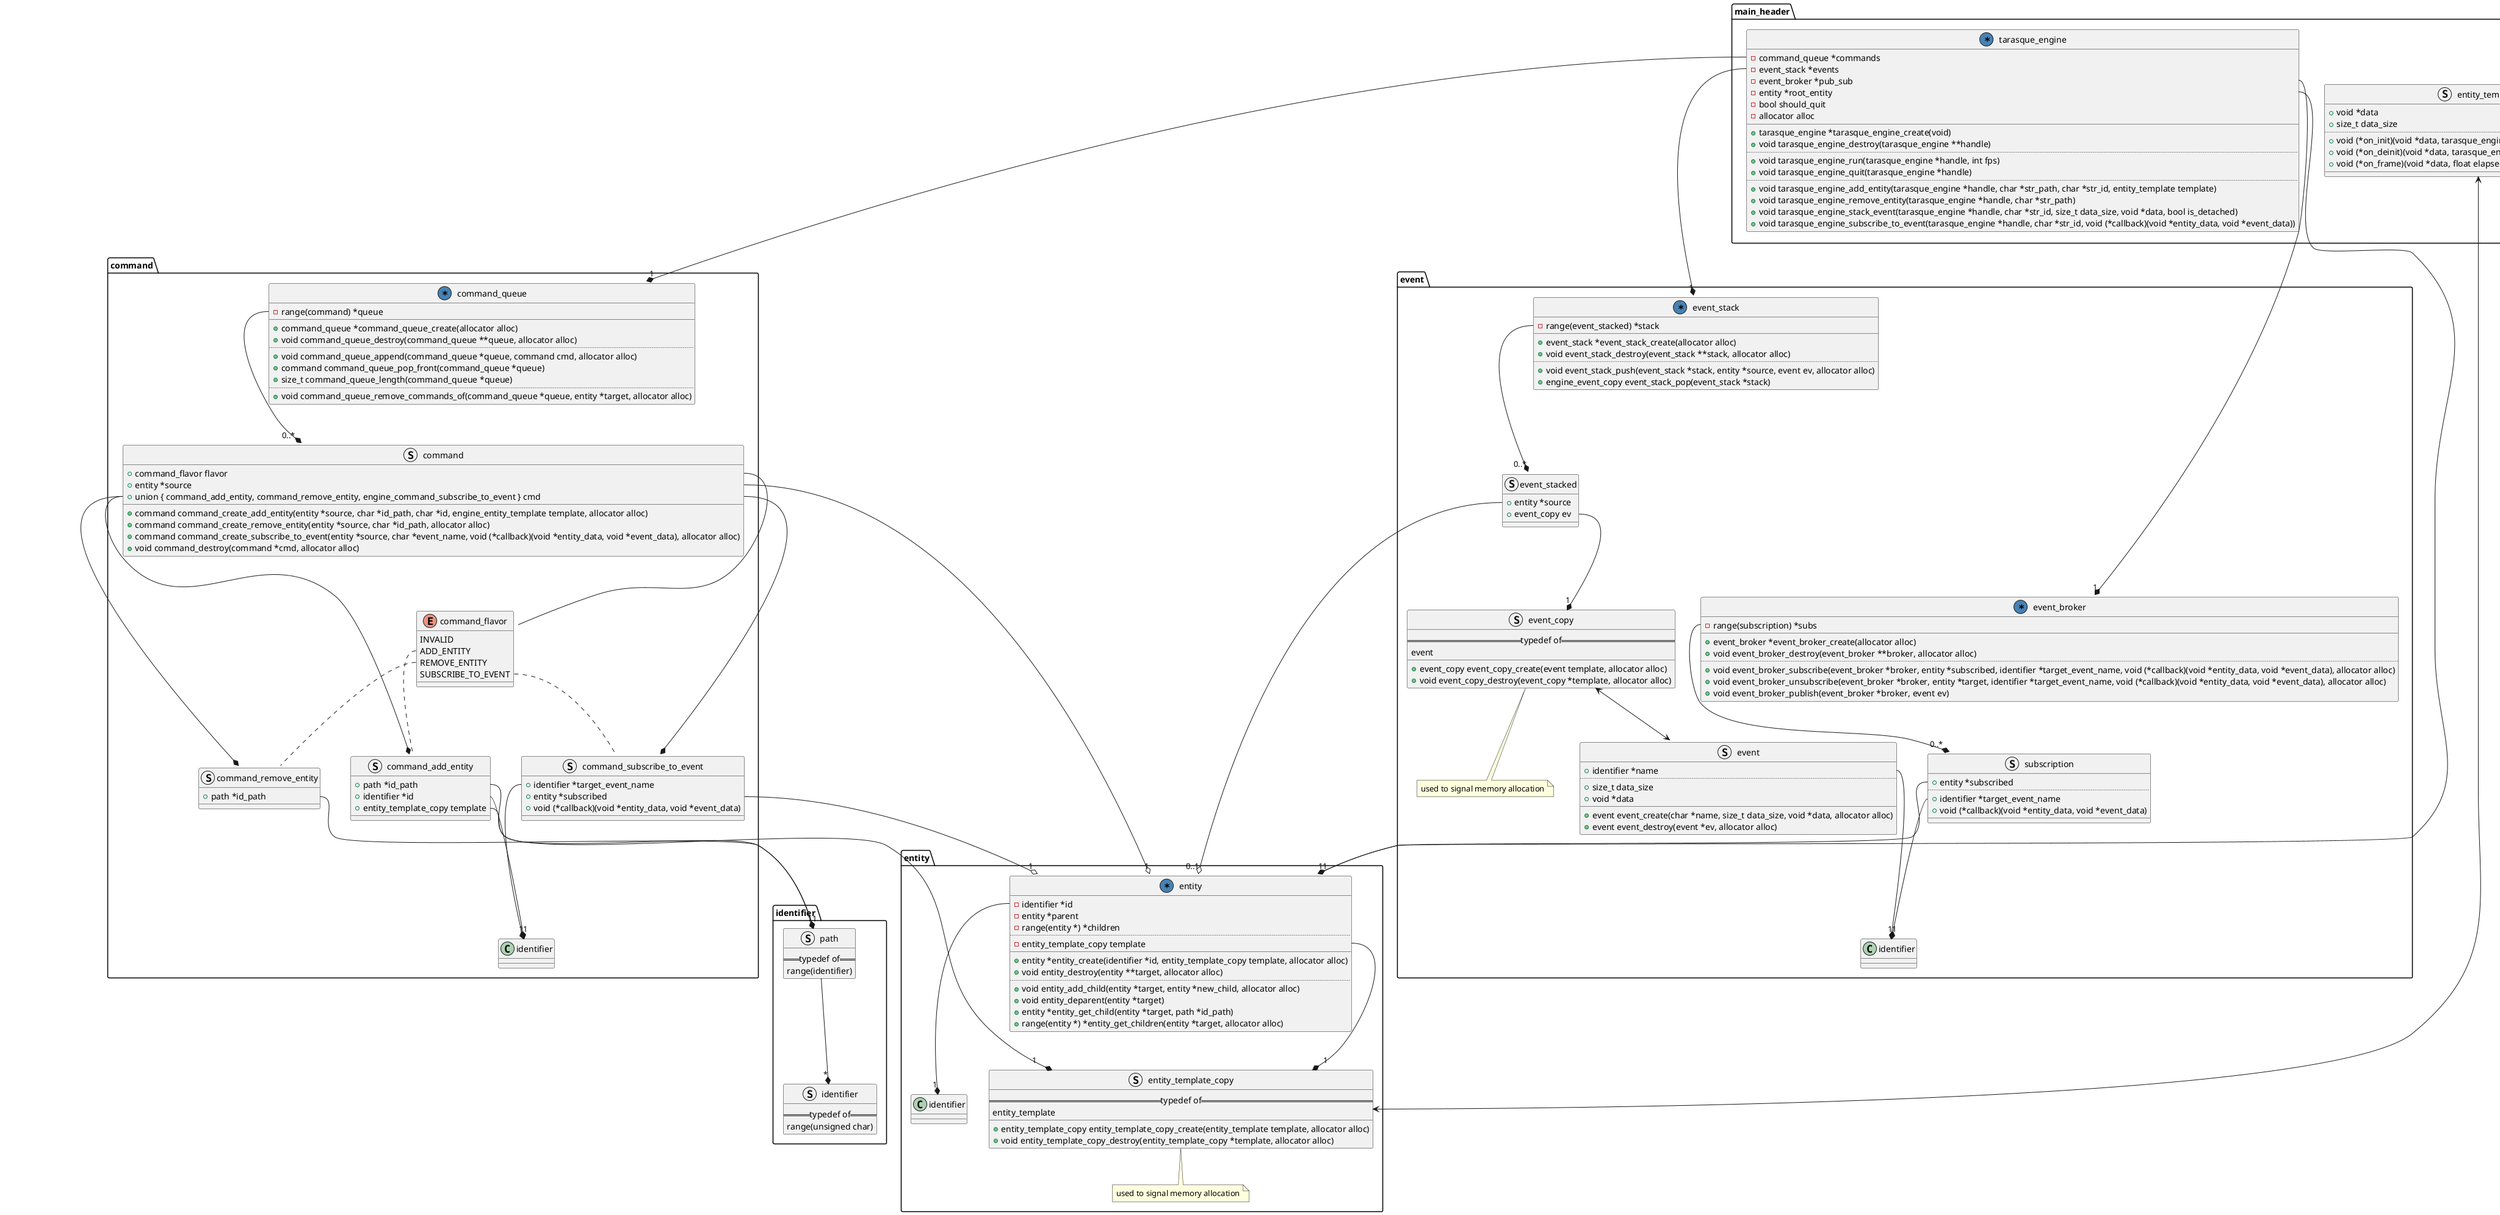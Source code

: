 @startuml full design

' ------------------------------------------------------------------------------
' ------------------------------------------------------------------------------

package main_header {
    struct engine_entity_template as "entity_template" {
        + void *data
        + size_t data_size
        ..
        + {field} void (*on_init)(void *data, tarasque_engine *handle)
        + {field} void (*on_deinit)(void *data, tarasque_engine *handle)
        + {field} void (*on_frame)(void *data, float elapsed_ms, tarasque_engine *handle)
        __
    }
}

' ------------------------------------------------------------------------------
' ------------------------------------------------------------------------------

package identifier {

    struct identifier {
        == typedef of ==
        {field} range(unsigned char)
    }

    struct path {
        == typedef of ==
        {field} range(identifier)
    }
    path --* "*" identifier

}

' ------------------------------------------------------------------------------
' ------------------------------------------------------------------------------

package entity {
    struct engine_entity_template_copy as "entity_template_copy"  {
        == typedef of ==
        entity_template
        __
        + entity_template_copy entity_template_copy_create(entity_template template, allocator alloc)
        + void entity_template_copy_destroy(entity_template_copy *template, allocator alloc)
    }
    note bottom of engine_entity_template_copy : used to signal memory allocation
    engine_entity_template_copy <--> engine_entity_template

    ' ------------------------------------------------------------------------------

    struct engine_entity as "entity" << (*, SteelBlue) >> {
        - identifier *id
        - entity *parent
        - {field} range(entity *) *children
        ..
        - entity_template_copy template
        __
        + entity *entity_create(identifier *id, entity_template_copy template, allocator alloc)
        + void entity_destroy(entity **target, allocator alloc)
        ..
        + void entity_add_child(entity *target, entity *new_child, allocator alloc)
        + void entity_deparent(entity *target)
        + entity *entity_get_child(entity *target, path *id_path)
        + range(entity *) *entity_get_children(entity *target, allocator alloc)
    }
    engine_entity::template --* "1" engine_entity_template_copy
    engine_entity::id --* "1" identifier
}

' ------------------------------------------------------------------------------
' ------------------------------------------------------------------------------

package command {

    struct engine_command_add_entity as "command_add_entity" {
        + path *id_path
        + identifier *id
        + entity_template_copy template
    }
    engine_command_add_entity::template --* "1" engine_entity_template_copy
    engine_command_add_entity::id_path --* "1" path
    engine_command_add_entity::id --* "1" identifier

    ' ------------------------------------------------------------------------------

    struct engine_command_remove_entity as "command_remove_entity" {
        + path *id_path
    }
    engine_command_remove_entity::id_path --* "1" path

    ' ------------------------------------------------------------------------------

    struct engine_command_subscribe_to_event as "command_subscribe_to_event" {
        + identifier *target_event_name
        + entity *subscribed
        + {field} void (*callback)(void *entity_data, void *event_data)
    }
    engine_command_subscribe_to_event::target_event_name --* "1" identifier
    engine_command_subscribe_to_event::subscribed --o "1" engine_entity

    ' ------------------------------------------------------------------------------

    enum engine_command_flavor as "command_flavor" {
        INVALID
        ADD_ENTITY
        REMOVE_ENTITY
        SUBSCRIBE_TO_EVENT
    }
    engine_command_flavor::ADD_ENTITY .. engine_command_add_entity
    engine_command_flavor::REMOVE_ENTITY .. engine_command_remove_entity
    engine_command_flavor::SUBSCRIBE_TO_EVENT .. engine_command_subscribe_to_event

    ' ------------------------------------------------------------------------------

    struct engine_command as "command" {
        + command_flavor flavor
        + entity *source
        + union { command_add_entity, command_remove_entity, engine_command_subscribe_to_event } cmd

        + command command_create_add_entity(entity *source, char *id_path, char *id, engine_entity_template template, allocator alloc)
        + command command_create_remove_entity(entity *source, char *id_path, allocator alloc)
        + command command_create_subscribe_to_event(entity *source, char *event_name, void (*callback)(void *entity_data, void *event_data), allocator alloc)
        + void command_destroy(command *cmd, allocator alloc)
    }
    engine_command::flavor -- engine_command_flavor
    engine_command::source --o "1" engine_entity
    engine_command::cmd --* engine_command_add_entity
    engine_command::cmd --* engine_command_remove_entity
    engine_command::cmd --* engine_command_subscribe_to_event

    ' ------------------------------------------------------------------------------

    struct engine_command_queue as "command_queue" << (*, SteelBlue) >> {
        - {field} range(command) *queue
        __
        + command_queue *command_queue_create(allocator alloc)
        + void command_queue_destroy(command_queue **queue, allocator alloc)
        ..
        + void command_queue_append(command_queue *queue, command cmd, allocator alloc)
        + command command_queue_pop_front(command_queue *queue)
        + size_t command_queue_length(command_queue *queue)
        ..
        + void command_queue_remove_commands_of(command_queue *queue, entity *target, allocator alloc)
    }
    engine_command_queue::queue --* "0..*" engine_command
}

' ------------------------------------------------------------------------------
' ------------------------------------------------------------------------------

package event {
    struct engine_subscription as "subscription" {
        + entity *subscribed
        ..
        + identifier *target_event_name
        + {field} void (*callback)(void *entity_data, void *event_data)
        __
    }
    engine_subscription::target_event_name --* "1" identifier
    engine_subscription::subscribed --o "1" engine_entity

    ' ------------------------------------------------------------------------------

    struct engine_event_broker as "event_broker" << (*, SteelBlue) >> {
        - {field} range(subscription) *subs
        __
        + event_broker *event_broker_create(allocator alloc)
        + void event_broker_destroy(event_broker **broker, allocator alloc)
        ..
        + void event_broker_subscribe(event_broker *broker, entity *subscribed, identifier *target_event_name, void (*callback)(void *entity_data, void *event_data), allocator alloc)
        + void event_broker_unsubscribe(event_broker *broker, entity *target, identifier *target_event_name, void (*callback)(void *entity_data, void *event_data), allocator alloc)
        + void event_broker_publish(event_broker *broker, event ev)
    }
    engine_event_broker::subs --* "0..*" engine_subscription

    ' ------------------------------------------------------------------------------

    struct engine_event as "event" {
        + identifier *name
        ..
        + size_t data_size
        + void *data
        __
        + event event_create(char *name, size_t data_size, void *data, allocator alloc)
        + event event_destroy(event *ev, allocator alloc)
    }
    engine_event::name --* "1" identifier

    ' ------------------------------------------------------------------------------

    struct engine_event_copy as "event_copy"  {
        == typedef of ==
        event
        __
        + event_copy event_copy_create(event template, allocator alloc)
        + void event_copy_destroy(event_copy *template, allocator alloc)
    }
    note bottom of engine_event_copy : used to signal memory allocation
    engine_event_copy <--> engine_event

    ' ------------------------------------------------------------------------------

    struct engine_event_stacked as "event_stacked" {
        + entity *source
        + event_copy ev
        __
    }
    engine_event_stacked::source --o "0..1" engine_entity
    engine_event_stacked::ev --* "1" engine_event_copy

    ' ------------------------------------------------------------------------------

    struct engine_event_stack as "event_stack" << (*, SteelBlue) >> {
        - {field} range(event_stacked) *stack
        __
        + event_stack *event_stack_create(allocator alloc)
        + void event_stack_destroy(event_stack **stack, allocator alloc)
        ..
        + void event_stack_push(event_stack *stack, entity *source, event ev, allocator alloc)
        + engine_event_copy event_stack_pop(event_stack *stack)
    }
    engine_event_stack::stack --* "0..*" engine_event_stacked
}

' ------------------------------------------------------------------------------
' ------------------------------------------------------------------------------

package main_header {
    struct tarasque_engine << (*, SteelBlue) >> {
        - command_queue *commands
        - event_stack *events
        - event_broker *pub_sub
        - entity *root_entity
        - bool should_quit
        - allocator alloc
        __
        + tarasque_engine *tarasque_engine_create(void)
        + void tarasque_engine_destroy(tarasque_engine **handle)
        ..
        + void tarasque_engine_run(tarasque_engine *handle, int fps)
        + void tarasque_engine_quit(tarasque_engine *handle)
        ..
        + void tarasque_engine_add_entity(tarasque_engine *handle, char *str_path, char *str_id, entity_template template)
        + void tarasque_engine_remove_entity(tarasque_engine *handle, char *str_path)
        + void tarasque_engine_stack_event(tarasque_engine *handle, char *str_id, size_t data_size, void *data, bool is_detached)
        + void tarasque_engine_subscribe_to_event(tarasque_engine *handle, char *str_id, void (*callback)(void *entity_data, void *event_data))
    }
    tarasque_engine::root_entity --* "1" engine_entity
    tarasque_engine::commands --* "1" engine_command_queue
    tarasque_engine::pub_sub --* "1" engine_event_broker
    tarasque_engine::events --* "1" engine_event_stack
}

@enduml
